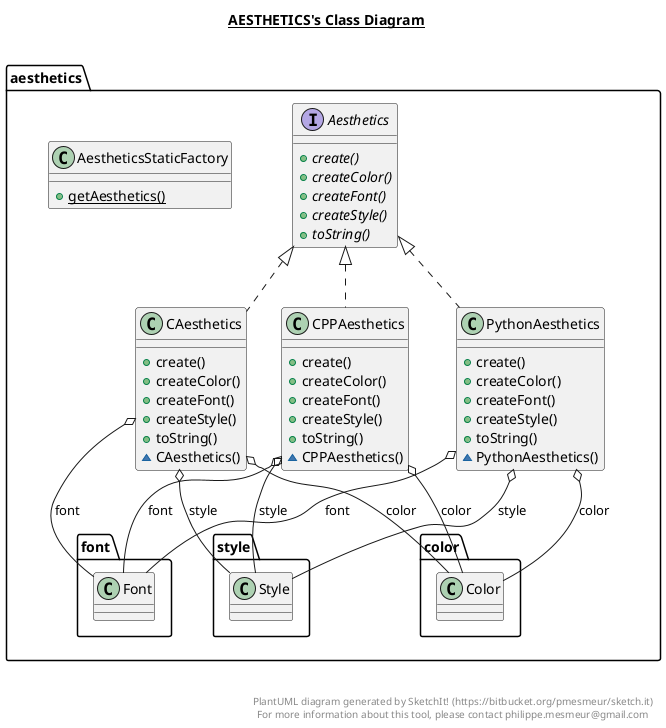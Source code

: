 @startuml

title __AESTHETICS's Class Diagram__\n

  namespace aesthetics {
    interface aesthetics.Aesthetics {
        {abstract} + create()
        {abstract} + createColor()
        {abstract} + createFont()
        {abstract} + createStyle()
        {abstract} + toString()
    }
  }
  

  namespace aesthetics {
    class aesthetics.AestheticsStaticFactory {
        {static} + getAesthetics()
    }
  }
  

  namespace aesthetics {
    class aesthetics.CAesthetics {
        + create()
        + createColor()
        + createFont()
        + createStyle()
        + toString()
        ~ CAesthetics()
    }
  }
  

  namespace aesthetics {
    class aesthetics.CPPAesthetics {
        + create()
        + createColor()
        + createFont()
        + createStyle()
        + toString()
        ~ CPPAesthetics()
    }
  }
  

  namespace aesthetics {
    class aesthetics.PythonAesthetics {
        + create()
        + createColor()
        + createFont()
        + createStyle()
        + toString()
        ~ PythonAesthetics()
    }
  }
  

  aesthetics.CAesthetics .up.|> aesthetics.Aesthetics
  aesthetics.CAesthetics o-- aesthetics.color.Color : color
  aesthetics.CAesthetics o-- aesthetics.font.Font : font
  aesthetics.CAesthetics o-- aesthetics.style.Style : style
  aesthetics.CPPAesthetics .up.|> aesthetics.Aesthetics
  aesthetics.CPPAesthetics o-- aesthetics.color.Color : color
  aesthetics.CPPAesthetics o-- aesthetics.font.Font : font
  aesthetics.CPPAesthetics o-- aesthetics.style.Style : style
  aesthetics.PythonAesthetics .up.|> aesthetics.Aesthetics
  aesthetics.PythonAesthetics o-- aesthetics.color.Color : color
  aesthetics.PythonAesthetics o-- aesthetics.font.Font : font
  aesthetics.PythonAesthetics o-- aesthetics.style.Style : style


right footer


PlantUML diagram generated by SketchIt! (https://bitbucket.org/pmesmeur/sketch.it)
For more information about this tool, please contact philippe.mesmeur@gmail.com
endfooter

@enduml
